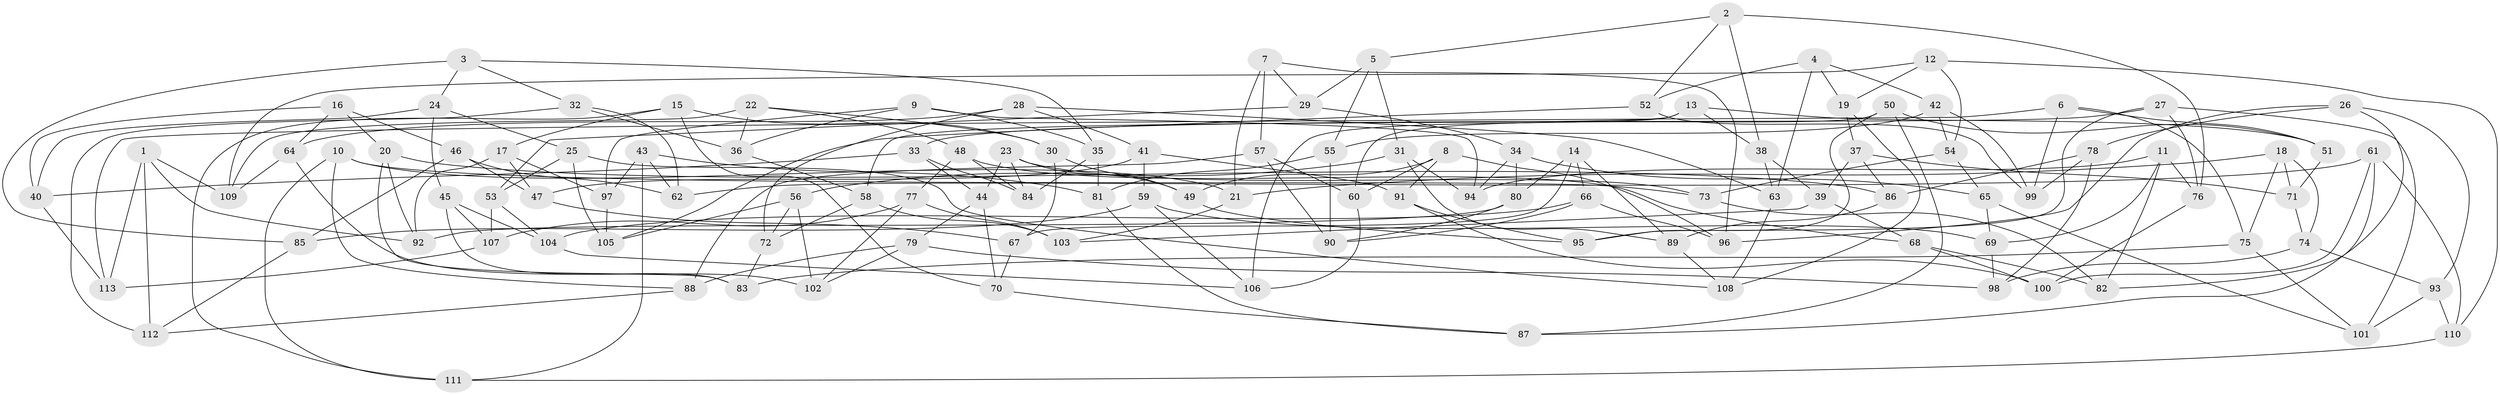 // coarse degree distribution, {4: 0.4166666666666667, 6: 0.5, 5: 0.06944444444444445, 3: 0.013888888888888888}
// Generated by graph-tools (version 1.1) at 2025/24/03/03/25 07:24:25]
// undirected, 113 vertices, 226 edges
graph export_dot {
graph [start="1"]
  node [color=gray90,style=filled];
  1;
  2;
  3;
  4;
  5;
  6;
  7;
  8;
  9;
  10;
  11;
  12;
  13;
  14;
  15;
  16;
  17;
  18;
  19;
  20;
  21;
  22;
  23;
  24;
  25;
  26;
  27;
  28;
  29;
  30;
  31;
  32;
  33;
  34;
  35;
  36;
  37;
  38;
  39;
  40;
  41;
  42;
  43;
  44;
  45;
  46;
  47;
  48;
  49;
  50;
  51;
  52;
  53;
  54;
  55;
  56;
  57;
  58;
  59;
  60;
  61;
  62;
  63;
  64;
  65;
  66;
  67;
  68;
  69;
  70;
  71;
  72;
  73;
  74;
  75;
  76;
  77;
  78;
  79;
  80;
  81;
  82;
  83;
  84;
  85;
  86;
  87;
  88;
  89;
  90;
  91;
  92;
  93;
  94;
  95;
  96;
  97;
  98;
  99;
  100;
  101;
  102;
  103;
  104;
  105;
  106;
  107;
  108;
  109;
  110;
  111;
  112;
  113;
  1 -- 113;
  1 -- 109;
  1 -- 92;
  1 -- 112;
  2 -- 38;
  2 -- 5;
  2 -- 76;
  2 -- 52;
  3 -- 32;
  3 -- 85;
  3 -- 24;
  3 -- 35;
  4 -- 52;
  4 -- 63;
  4 -- 42;
  4 -- 19;
  5 -- 31;
  5 -- 55;
  5 -- 29;
  6 -- 51;
  6 -- 113;
  6 -- 75;
  6 -- 99;
  7 -- 57;
  7 -- 96;
  7 -- 29;
  7 -- 21;
  8 -- 49;
  8 -- 60;
  8 -- 96;
  8 -- 91;
  9 -- 97;
  9 -- 35;
  9 -- 36;
  9 -- 94;
  10 -- 88;
  10 -- 21;
  10 -- 111;
  10 -- 73;
  11 -- 94;
  11 -- 69;
  11 -- 82;
  11 -- 76;
  12 -- 109;
  12 -- 110;
  12 -- 19;
  12 -- 54;
  13 -- 51;
  13 -- 106;
  13 -- 38;
  13 -- 58;
  14 -- 67;
  14 -- 89;
  14 -- 66;
  14 -- 80;
  15 -- 111;
  15 -- 30;
  15 -- 70;
  15 -- 17;
  16 -- 40;
  16 -- 46;
  16 -- 20;
  16 -- 64;
  17 -- 97;
  17 -- 47;
  17 -- 92;
  18 -- 74;
  18 -- 21;
  18 -- 75;
  18 -- 71;
  19 -- 37;
  19 -- 108;
  20 -- 83;
  20 -- 92;
  20 -- 86;
  21 -- 103;
  22 -- 36;
  22 -- 30;
  22 -- 48;
  22 -- 109;
  23 -- 44;
  23 -- 49;
  23 -- 73;
  23 -- 84;
  24 -- 45;
  24 -- 25;
  24 -- 40;
  25 -- 108;
  25 -- 53;
  25 -- 105;
  26 -- 78;
  26 -- 82;
  26 -- 93;
  26 -- 96;
  27 -- 76;
  27 -- 95;
  27 -- 33;
  27 -- 101;
  28 -- 41;
  28 -- 63;
  28 -- 64;
  28 -- 72;
  29 -- 53;
  29 -- 34;
  30 -- 67;
  30 -- 49;
  31 -- 56;
  31 -- 89;
  31 -- 94;
  32 -- 36;
  32 -- 62;
  32 -- 112;
  33 -- 44;
  33 -- 40;
  33 -- 84;
  34 -- 65;
  34 -- 94;
  34 -- 80;
  35 -- 84;
  35 -- 81;
  36 -- 58;
  37 -- 86;
  37 -- 71;
  37 -- 39;
  38 -- 39;
  38 -- 63;
  39 -- 103;
  39 -- 68;
  40 -- 113;
  41 -- 47;
  41 -- 59;
  41 -- 91;
  42 -- 55;
  42 -- 54;
  42 -- 99;
  43 -- 97;
  43 -- 62;
  43 -- 111;
  43 -- 81;
  44 -- 79;
  44 -- 70;
  45 -- 107;
  45 -- 83;
  45 -- 104;
  46 -- 47;
  46 -- 85;
  46 -- 62;
  47 -- 67;
  48 -- 84;
  48 -- 77;
  48 -- 68;
  49 -- 95;
  50 -- 51;
  50 -- 87;
  50 -- 60;
  50 -- 95;
  51 -- 71;
  52 -- 105;
  52 -- 99;
  53 -- 107;
  53 -- 104;
  54 -- 73;
  54 -- 65;
  55 -- 81;
  55 -- 90;
  56 -- 105;
  56 -- 102;
  56 -- 72;
  57 -- 88;
  57 -- 60;
  57 -- 90;
  58 -- 103;
  58 -- 72;
  59 -- 106;
  59 -- 69;
  59 -- 85;
  60 -- 106;
  61 -- 100;
  61 -- 62;
  61 -- 110;
  61 -- 87;
  63 -- 108;
  64 -- 102;
  64 -- 109;
  65 -- 69;
  65 -- 101;
  66 -- 96;
  66 -- 90;
  66 -- 104;
  67 -- 70;
  68 -- 100;
  68 -- 82;
  69 -- 98;
  70 -- 87;
  71 -- 74;
  72 -- 83;
  73 -- 82;
  74 -- 98;
  74 -- 93;
  75 -- 101;
  75 -- 83;
  76 -- 100;
  77 -- 107;
  77 -- 103;
  77 -- 102;
  78 -- 98;
  78 -- 99;
  78 -- 86;
  79 -- 98;
  79 -- 102;
  79 -- 88;
  80 -- 92;
  80 -- 90;
  81 -- 87;
  85 -- 112;
  86 -- 89;
  88 -- 112;
  89 -- 108;
  91 -- 95;
  91 -- 100;
  93 -- 101;
  93 -- 110;
  97 -- 105;
  104 -- 106;
  107 -- 113;
  110 -- 111;
}
